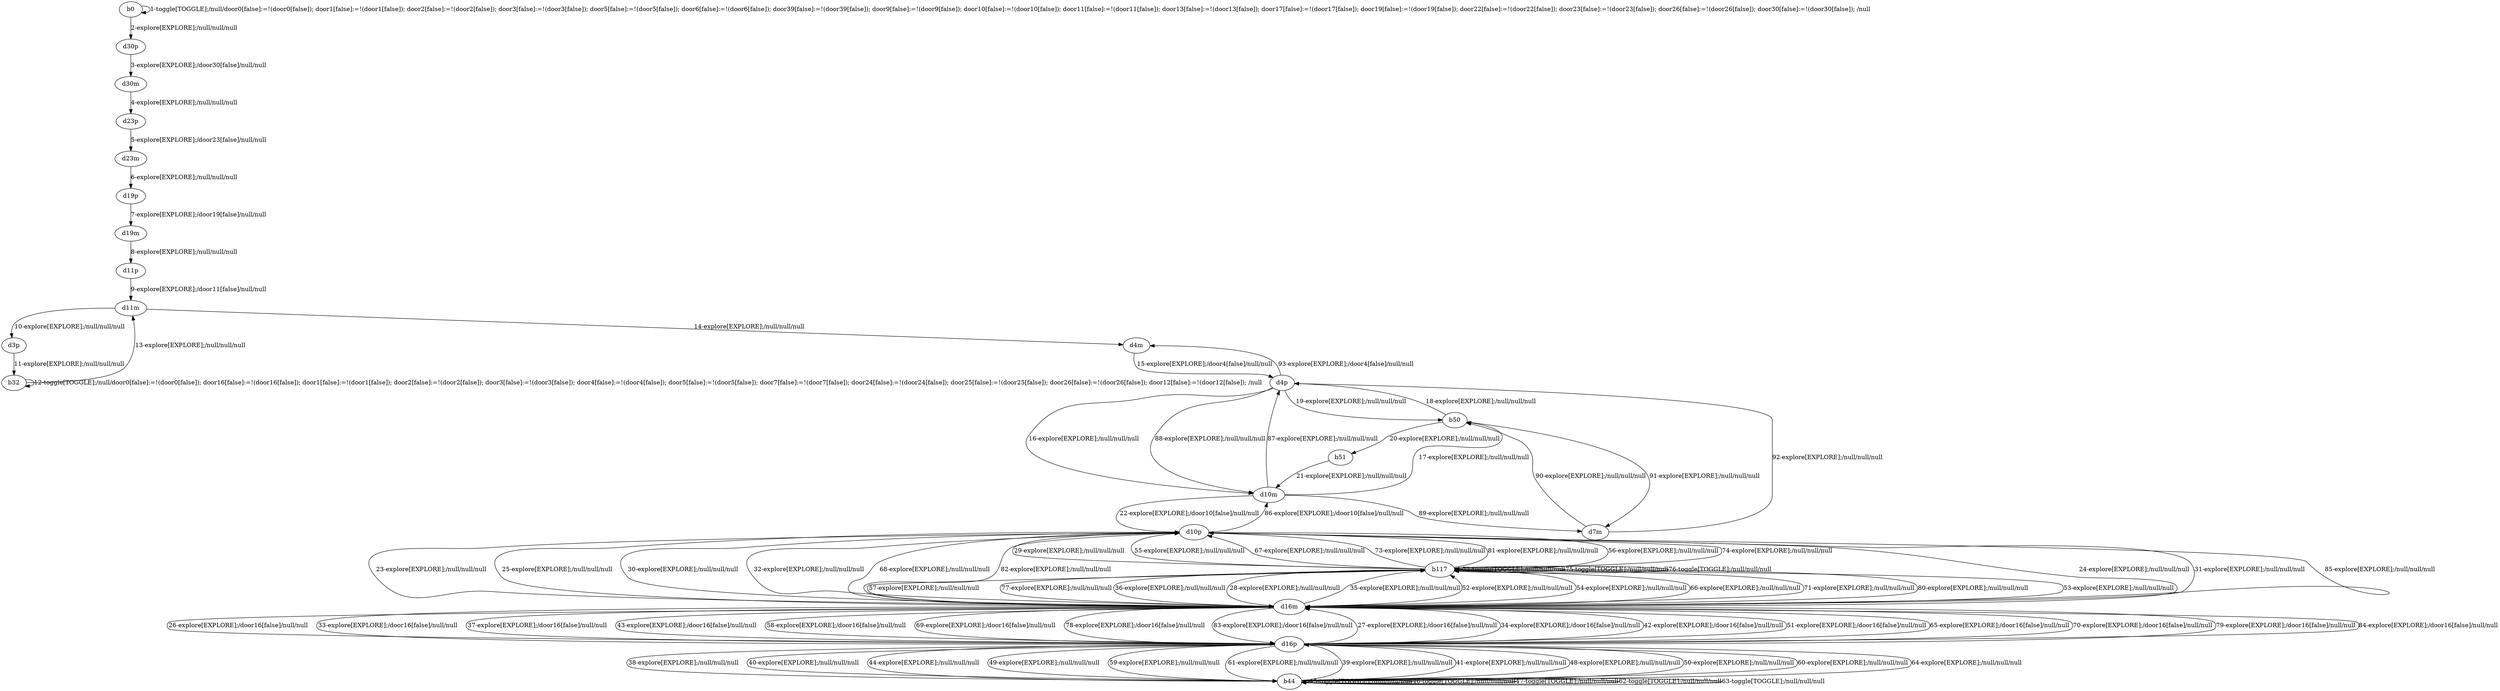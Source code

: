 # Total number of goals covered by this test: 1
# b117 --> b117

digraph g {
"b0" -> "b0" [label = "1-toggle[TOGGLE];/null/door0[false]:=!(door0[false]); door1[false]:=!(door1[false]); door2[false]:=!(door2[false]); door3[false]:=!(door3[false]); door5[false]:=!(door5[false]); door6[false]:=!(door6[false]); door39[false]:=!(door39[false]); door9[false]:=!(door9[false]); door10[false]:=!(door10[false]); door11[false]:=!(door11[false]); door13[false]:=!(door13[false]); door17[false]:=!(door17[false]); door19[false]:=!(door19[false]); door22[false]:=!(door22[false]); door23[false]:=!(door23[false]); door26[false]:=!(door26[false]); door30[false]:=!(door30[false]); /null"];
"b0" -> "d30p" [label = "2-explore[EXPLORE];/null/null/null"];
"d30p" -> "d30m" [label = "3-explore[EXPLORE];/door30[false]/null/null"];
"d30m" -> "d23p" [label = "4-explore[EXPLORE];/null/null/null"];
"d23p" -> "d23m" [label = "5-explore[EXPLORE];/door23[false]/null/null"];
"d23m" -> "d19p" [label = "6-explore[EXPLORE];/null/null/null"];
"d19p" -> "d19m" [label = "7-explore[EXPLORE];/door19[false]/null/null"];
"d19m" -> "d11p" [label = "8-explore[EXPLORE];/null/null/null"];
"d11p" -> "d11m" [label = "9-explore[EXPLORE];/door11[false]/null/null"];
"d11m" -> "d3p" [label = "10-explore[EXPLORE];/null/null/null"];
"d3p" -> "b32" [label = "11-explore[EXPLORE];/null/null/null"];
"b32" -> "b32" [label = "12-toggle[TOGGLE];/null/door0[false]:=!(door0[false]); door16[false]:=!(door16[false]); door1[false]:=!(door1[false]); door2[false]:=!(door2[false]); door3[false]:=!(door3[false]); door4[false]:=!(door4[false]); door5[false]:=!(door5[false]); door7[false]:=!(door7[false]); door24[false]:=!(door24[false]); door25[false]:=!(door25[false]); door26[false]:=!(door26[false]); door12[false]:=!(door12[false]); /null"];
"b32" -> "d11m" [label = "13-explore[EXPLORE];/null/null/null"];
"d11m" -> "d4m" [label = "14-explore[EXPLORE];/null/null/null"];
"d4m" -> "d4p" [label = "15-explore[EXPLORE];/door4[false]/null/null"];
"d4p" -> "d10m" [label = "16-explore[EXPLORE];/null/null/null"];
"d10m" -> "b50" [label = "17-explore[EXPLORE];/null/null/null"];
"b50" -> "d4p" [label = "18-explore[EXPLORE];/null/null/null"];
"d4p" -> "b50" [label = "19-explore[EXPLORE];/null/null/null"];
"b50" -> "b51" [label = "20-explore[EXPLORE];/null/null/null"];
"b51" -> "d10m" [label = "21-explore[EXPLORE];/null/null/null"];
"d10m" -> "d10p" [label = "22-explore[EXPLORE];/door10[false]/null/null"];
"d10p" -> "d16m" [label = "23-explore[EXPLORE];/null/null/null"];
"d16m" -> "d10p" [label = "24-explore[EXPLORE];/null/null/null"];
"d10p" -> "d16m" [label = "25-explore[EXPLORE];/null/null/null"];
"d16m" -> "d16p" [label = "26-explore[EXPLORE];/door16[false]/null/null"];
"d16p" -> "d16m" [label = "27-explore[EXPLORE];/door16[false]/null/null"];
"d16m" -> "b117" [label = "28-explore[EXPLORE];/null/null/null"];
"b117" -> "d10p" [label = "29-explore[EXPLORE];/null/null/null"];
"d10p" -> "d16m" [label = "30-explore[EXPLORE];/null/null/null"];
"d16m" -> "d10p" [label = "31-explore[EXPLORE];/null/null/null"];
"d10p" -> "d16m" [label = "32-explore[EXPLORE];/null/null/null"];
"d16m" -> "d16p" [label = "33-explore[EXPLORE];/door16[false]/null/null"];
"d16p" -> "d16m" [label = "34-explore[EXPLORE];/door16[false]/null/null"];
"d16m" -> "b117" [label = "35-explore[EXPLORE];/null/null/null"];
"b117" -> "d16m" [label = "36-explore[EXPLORE];/null/null/null"];
"d16m" -> "d16p" [label = "37-explore[EXPLORE];/door16[false]/null/null"];
"d16p" -> "b44" [label = "38-explore[EXPLORE];/null/null/null"];
"b44" -> "d16p" [label = "39-explore[EXPLORE];/null/null/null"];
"d16p" -> "b44" [label = "40-explore[EXPLORE];/null/null/null"];
"b44" -> "d16p" [label = "41-explore[EXPLORE];/null/null/null"];
"d16p" -> "d16m" [label = "42-explore[EXPLORE];/door16[false]/null/null"];
"d16m" -> "d16p" [label = "43-explore[EXPLORE];/door16[false]/null/null"];
"d16p" -> "b44" [label = "44-explore[EXPLORE];/null/null/null"];
"b44" -> "b44" [label = "45-toggle[TOGGLE];/null/null/null"];
"b44" -> "b44" [label = "46-toggle[TOGGLE];/null/null/null"];
"b44" -> "b44" [label = "47-toggle[TOGGLE];/null/null/null"];
"b44" -> "d16p" [label = "48-explore[EXPLORE];/null/null/null"];
"d16p" -> "b44" [label = "49-explore[EXPLORE];/null/null/null"];
"b44" -> "d16p" [label = "50-explore[EXPLORE];/null/null/null"];
"d16p" -> "d16m" [label = "51-explore[EXPLORE];/door16[false]/null/null"];
"d16m" -> "b117" [label = "52-explore[EXPLORE];/null/null/null"];
"b117" -> "d16m" [label = "53-explore[EXPLORE];/null/null/null"];
"d16m" -> "b117" [label = "54-explore[EXPLORE];/null/null/null"];
"b117" -> "d10p" [label = "55-explore[EXPLORE];/null/null/null"];
"d10p" -> "b117" [label = "56-explore[EXPLORE];/null/null/null"];
"b117" -> "d16m" [label = "57-explore[EXPLORE];/null/null/null"];
"d16m" -> "d16p" [label = "58-explore[EXPLORE];/door16[false]/null/null"];
"d16p" -> "b44" [label = "59-explore[EXPLORE];/null/null/null"];
"b44" -> "d16p" [label = "60-explore[EXPLORE];/null/null/null"];
"d16p" -> "b44" [label = "61-explore[EXPLORE];/null/null/null"];
"b44" -> "b44" [label = "62-toggle[TOGGLE];/null/null/null"];
"b44" -> "b44" [label = "63-toggle[TOGGLE];/null/null/null"];
"b44" -> "d16p" [label = "64-explore[EXPLORE];/null/null/null"];
"d16p" -> "d16m" [label = "65-explore[EXPLORE];/door16[false]/null/null"];
"d16m" -> "b117" [label = "66-explore[EXPLORE];/null/null/null"];
"b117" -> "d10p" [label = "67-explore[EXPLORE];/null/null/null"];
"d10p" -> "d16m" [label = "68-explore[EXPLORE];/null/null/null"];
"d16m" -> "d16p" [label = "69-explore[EXPLORE];/door16[false]/null/null"];
"d16p" -> "d16m" [label = "70-explore[EXPLORE];/door16[false]/null/null"];
"d16m" -> "b117" [label = "71-explore[EXPLORE];/null/null/null"];
"b117" -> "b117" [label = "72-toggle[TOGGLE];/null/null/null"];
"b117" -> "d10p" [label = "73-explore[EXPLORE];/null/null/null"];
"d10p" -> "b117" [label = "74-explore[EXPLORE];/null/null/null"];
"b117" -> "b117" [label = "75-toggle[TOGGLE];/null/null/null"];
"b117" -> "b117" [label = "76-toggle[TOGGLE];/null/null/null"];
"b117" -> "d16m" [label = "77-explore[EXPLORE];/null/null/null"];
"d16m" -> "d16p" [label = "78-explore[EXPLORE];/door16[false]/null/null"];
"d16p" -> "d16m" [label = "79-explore[EXPLORE];/door16[false]/null/null"];
"d16m" -> "b117" [label = "80-explore[EXPLORE];/null/null/null"];
"b117" -> "d10p" [label = "81-explore[EXPLORE];/null/null/null"];
"d10p" -> "d16m" [label = "82-explore[EXPLORE];/null/null/null"];
"d16m" -> "d16p" [label = "83-explore[EXPLORE];/door16[false]/null/null"];
"d16p" -> "d16m" [label = "84-explore[EXPLORE];/door16[false]/null/null"];
"d16m" -> "d10p" [label = "85-explore[EXPLORE];/null/null/null"];
"d10p" -> "d10m" [label = "86-explore[EXPLORE];/door10[false]/null/null"];
"d10m" -> "d4p" [label = "87-explore[EXPLORE];/null/null/null"];
"d4p" -> "d10m" [label = "88-explore[EXPLORE];/null/null/null"];
"d10m" -> "d7m" [label = "89-explore[EXPLORE];/null/null/null"];
"d7m" -> "b50" [label = "90-explore[EXPLORE];/null/null/null"];
"b50" -> "d7m" [label = "91-explore[EXPLORE];/null/null/null"];
"d7m" -> "d4p" [label = "92-explore[EXPLORE];/null/null/null"];
"d4p" -> "d4m" [label = "93-explore[EXPLORE];/door4[false]/null/null"];
}